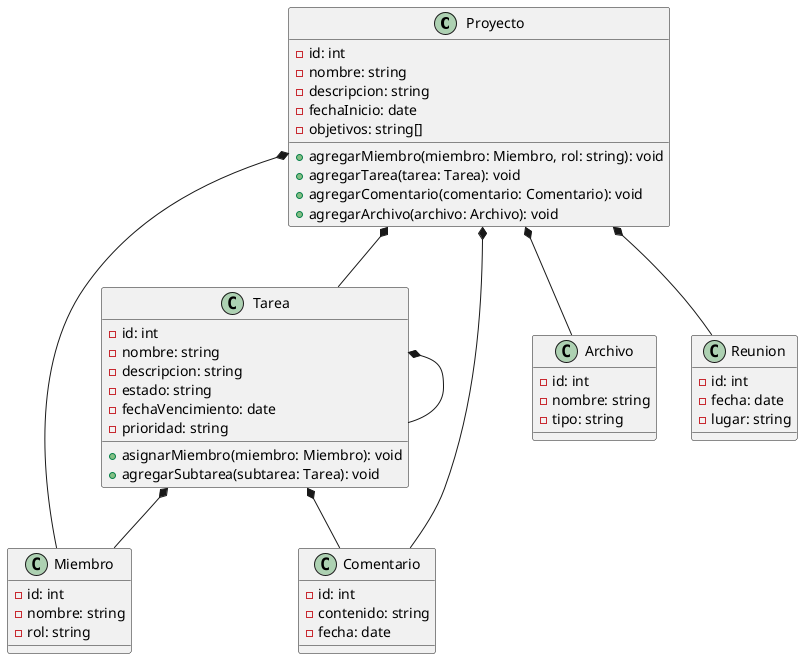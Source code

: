 @startuml clase

class Proyecto {
    - id: int
    - nombre: string
    - descripcion: string
    - fechaInicio: date
    - objetivos: string[]
    + agregarMiembro(miembro: Miembro, rol: string): void
    + agregarTarea(tarea: Tarea): void
    + agregarComentario(comentario: Comentario): void
    + agregarArchivo(archivo: Archivo): void
}

class Tarea {
    - id: int
    - nombre: string
    - descripcion: string
    - estado: string
    - fechaVencimiento: date
    - prioridad: string
    + asignarMiembro(miembro: Miembro): void
    + agregarSubtarea(subtarea: Tarea): void
}

class Miembro {
    - id: int
    - nombre: string
    - rol: string
}

class Comentario {
    - id: int
    - contenido: string
    - fecha: date
}

class Archivo {
    - id: int
    - nombre: string
    - tipo: string
}

class Reunion {
    - id: int
    - fecha: date
    - lugar: string
}

Proyecto *-- Tarea
Proyecto *-- Miembro
Proyecto *-- Comentario
Proyecto *-- Archivo
Proyecto *-- Reunion

Tarea *-- Tarea
Tarea *-- Miembro
Tarea *-- Comentario

@enduml
